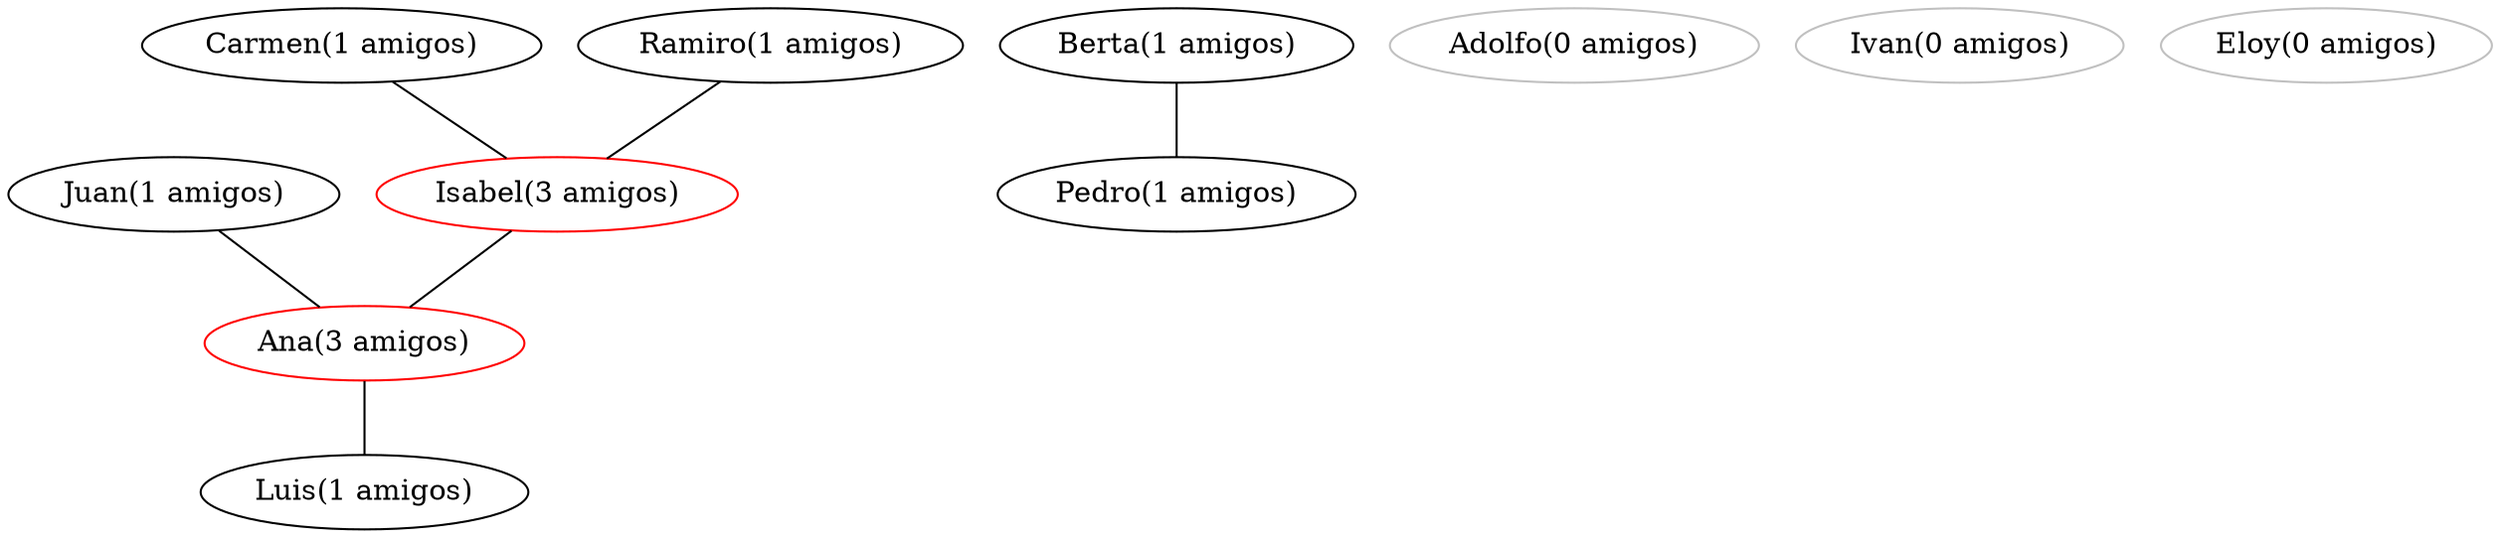 strict graph G {
  1 [ color="red" label="Ana(3 amigos)" ];
  2 [ color="black" label="Berta(1 amigos)" ];
  3 [ color="gray" label="Adolfo(0 amigos)" ];
  4 [ color="gray" label="Ivan(0 amigos)" ];
  5 [ color="black" label="Carmen(1 amigos)" ];
  6 [ color="black" label="Luis(1 amigos)" ];
  7 [ color="black" label="Juan(1 amigos)" ];
  8 [ color="black" label="Pedro(1 amigos)" ];
  9 [ color="black" label="Ramiro(1 amigos)" ];
  10 [ color="gray" label="Eloy(0 amigos)" ];
  11 [ color="red" label="Isabel(3 amigos)" ];
  1 -- 6 [ color="black" label="" ];
  2 -- 8 [ color="black" label="" ];
  9 -- 11 [ color="black" label="" ];
  5 -- 11 [ color="black" label="" ];
  7 -- 1 [ color="black" label="" ];
  11 -- 1 [ color="black" label="" ];
}
